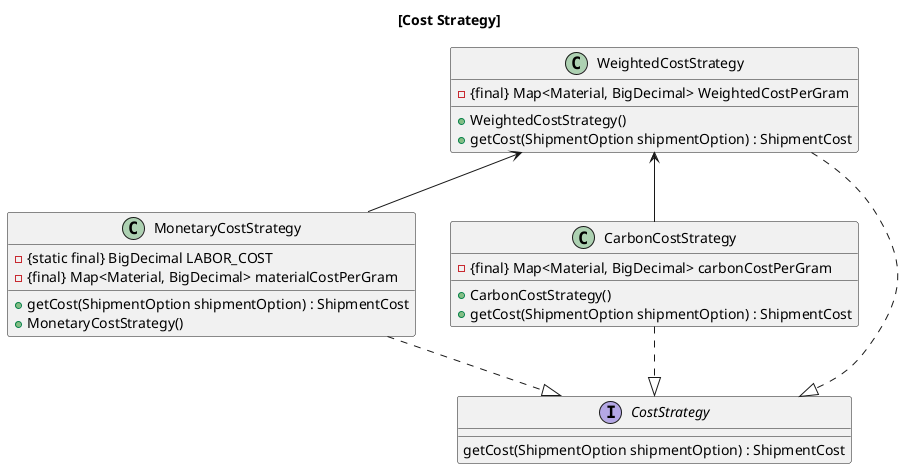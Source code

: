 @startuml
'describing the changes in the cost
title [Cost Strategy]

class MonetaryCostStrategy {
    + getCost(ShipmentOption shipmentOption) : ShipmentCost
        - {static final} BigDecimal LABOR_COST
        - {final} Map<Material, BigDecimal> materialCostPerGram
        + MonetaryCostStrategy()
}

class CarbonCostStrategy {
    - {final} Map<Material, BigDecimal> carbonCostPerGram
    + CarbonCostStrategy()
    + getCost(ShipmentOption shipmentOption) : ShipmentCost
}

class WeightedCostStrategy {
    - {final} Map<Material, BigDecimal> WeightedCostPerGram
    + WeightedCostStrategy()
    + getCost(ShipmentOption shipmentOption) : ShipmentCost
}

interface CostStrategy {
    getCost(ShipmentOption shipmentOption) : ShipmentCost
}



WeightedCostStrategy ..|> CostStrategy
WeightedCostStrategy <-- MonetaryCostStrategy
MonetaryCostStrategy ..|> CostStrategy
CarbonCostStrategy ..|> CostStrategy
WeightedCostStrategy <-- CarbonCostStrategy
@enduml